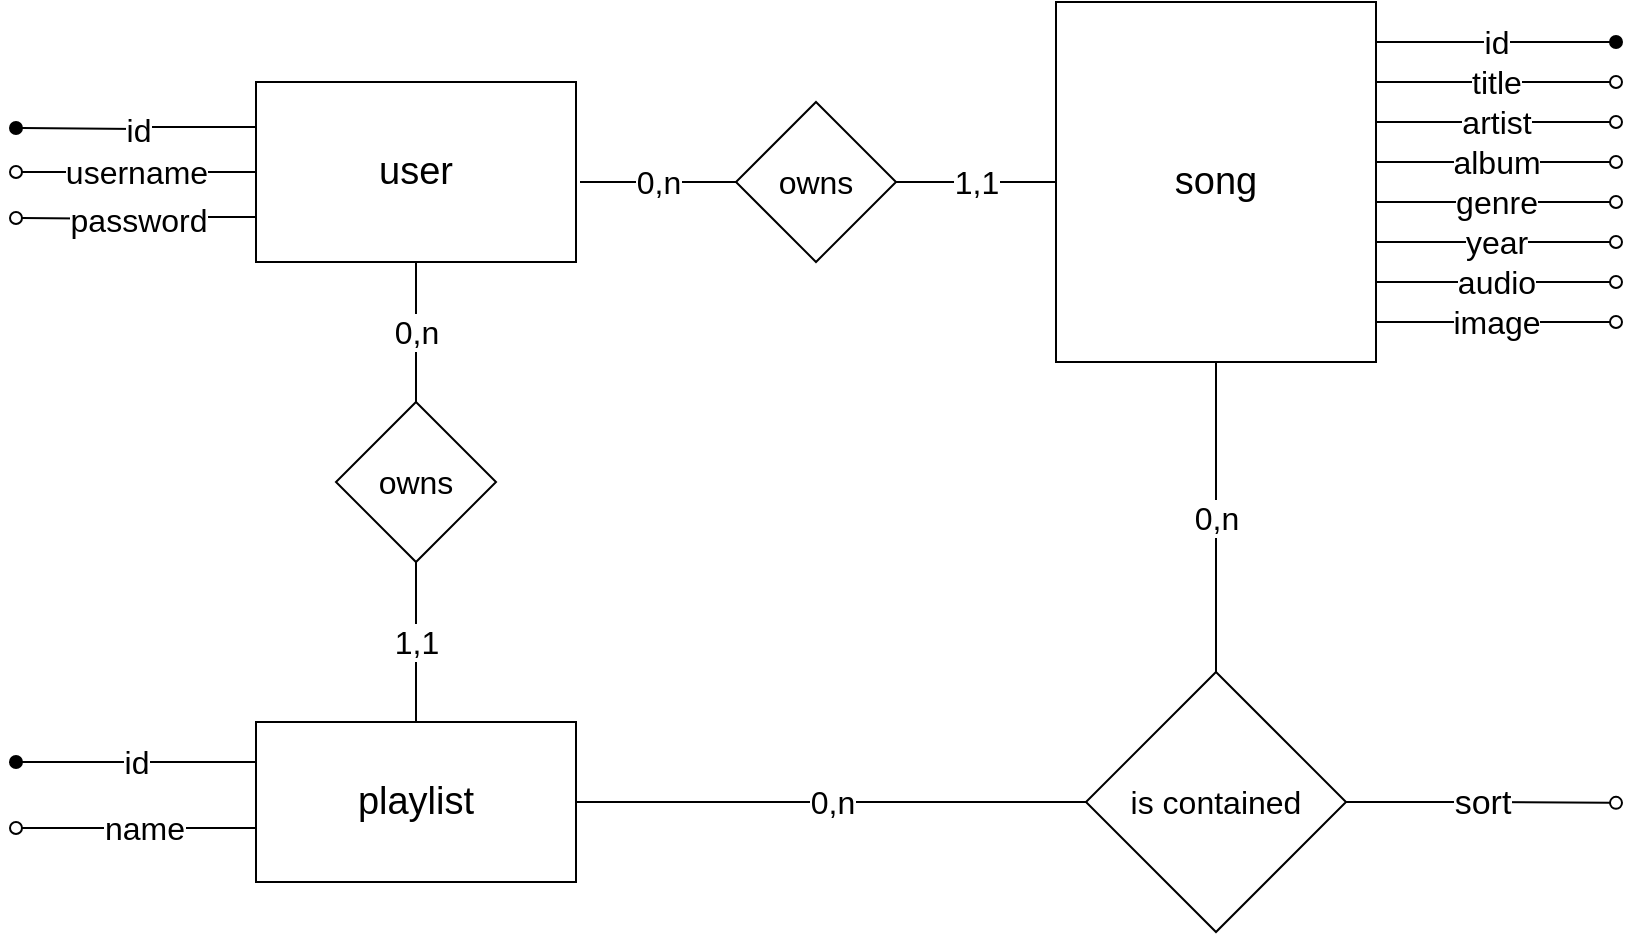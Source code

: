 <mxfile version="12.4.2" type="device" pages="1"><diagram id="0-s3UQMwOivB7GLm5u92" name="Page-1"><mxGraphModel dx="1507" dy="1161" grid="1" gridSize="10" guides="1" tooltips="1" connect="1" arrows="1" fold="1" page="1" pageScale="1" pageWidth="850" pageHeight="1100" math="0" shadow="0"><root><mxCell id="0"/><mxCell id="1" parent="0"/><mxCell id="3YgoCuZvVRt76tJZdDE8-7" value="id" style="edgeStyle=orthogonalEdgeStyle;rounded=0;orthogonalLoop=1;jettySize=auto;html=1;exitX=0;exitY=0.25;exitDx=0;exitDy=0;endArrow=oval;endFill=1;fontSize=16;" parent="1" source="3YgoCuZvVRt76tJZdDE8-1" edge="1"><mxGeometry relative="1" as="geometry"><mxPoint y="103" as="targetPoint"/></mxGeometry></mxCell><mxCell id="3YgoCuZvVRt76tJZdDE8-8" value="username" style="edgeStyle=orthogonalEdgeStyle;rounded=0;orthogonalLoop=1;jettySize=auto;html=1;exitX=0;exitY=0.5;exitDx=0;exitDy=0;endArrow=oval;endFill=0;fontSize=16;" parent="1" source="3YgoCuZvVRt76tJZdDE8-1" edge="1"><mxGeometry relative="1" as="geometry"><mxPoint y="125" as="targetPoint"/></mxGeometry></mxCell><mxCell id="3YgoCuZvVRt76tJZdDE8-9" value="password" style="edgeStyle=orthogonalEdgeStyle;rounded=0;orthogonalLoop=1;jettySize=auto;html=1;exitX=0;exitY=0.75;exitDx=0;exitDy=0;endArrow=oval;endFill=0;fontSize=16;" parent="1" source="3YgoCuZvVRt76tJZdDE8-1" edge="1"><mxGeometry relative="1" as="geometry"><mxPoint y="148" as="targetPoint"/></mxGeometry></mxCell><mxCell id="3YgoCuZvVRt76tJZdDE8-1" value="user" style="rounded=0;whiteSpace=wrap;html=1;fontSize=19;" parent="1" vertex="1"><mxGeometry x="120" y="80" width="160" height="90" as="geometry"/></mxCell><mxCell id="3YgoCuZvVRt76tJZdDE8-3" value="song" style="rounded=0;whiteSpace=wrap;html=1;fontSize=19;" parent="1" vertex="1"><mxGeometry x="520" y="40" width="160" height="180" as="geometry"/></mxCell><mxCell id="3YgoCuZvVRt76tJZdDE8-10" value="id" style="edgeStyle=orthogonalEdgeStyle;rounded=0;orthogonalLoop=1;jettySize=auto;html=1;exitX=0;exitY=0.25;exitDx=0;exitDy=0;endArrow=oval;endFill=1;fontSize=16;" parent="1" source="3YgoCuZvVRt76tJZdDE8-5" edge="1"><mxGeometry relative="1" as="geometry"><mxPoint y="420" as="targetPoint"/><Array as="points"><mxPoint x="120" y="420"/></Array></mxGeometry></mxCell><mxCell id="3YgoCuZvVRt76tJZdDE8-11" value="name" style="edgeStyle=orthogonalEdgeStyle;rounded=0;orthogonalLoop=1;jettySize=auto;html=1;exitX=0;exitY=0.75;exitDx=0;exitDy=0;endArrow=oval;endFill=0;fontSize=16;" parent="1" source="3YgoCuZvVRt76tJZdDE8-5" edge="1"><mxGeometry relative="1" as="geometry"><mxPoint y="453" as="targetPoint"/><Array as="points"><mxPoint x="60" y="453"/><mxPoint y="453"/></Array></mxGeometry></mxCell><mxCell id="3YgoCuZvVRt76tJZdDE8-5" value="playlist" style="rounded=0;whiteSpace=wrap;html=1;fontSize=19;" parent="1" vertex="1"><mxGeometry x="120" y="400" width="160" height="80" as="geometry"/></mxCell><mxCell id="3YgoCuZvVRt76tJZdDE8-14" value="id" style="edgeStyle=orthogonalEdgeStyle;rounded=0;orthogonalLoop=1;jettySize=auto;html=1;exitX=1;exitY=0.25;exitDx=0;exitDy=0;endArrow=oval;endFill=1;fontSize=16;" parent="1" edge="1"><mxGeometry relative="1" as="geometry"><mxPoint x="800" y="60" as="targetPoint"/><mxPoint x="680" y="60" as="sourcePoint"/></mxGeometry></mxCell><mxCell id="3YgoCuZvVRt76tJZdDE8-15" value="artist" style="edgeStyle=orthogonalEdgeStyle;rounded=0;orthogonalLoop=1;jettySize=auto;html=1;exitX=1;exitY=0.25;exitDx=0;exitDy=0;endArrow=oval;endFill=0;fontSize=16;" parent="1" edge="1"><mxGeometry relative="1" as="geometry"><mxPoint x="800" y="100" as="targetPoint"/><mxPoint x="680" y="100" as="sourcePoint"/></mxGeometry></mxCell><mxCell id="3YgoCuZvVRt76tJZdDE8-16" value="album" style="edgeStyle=orthogonalEdgeStyle;rounded=0;orthogonalLoop=1;jettySize=auto;html=1;exitX=1;exitY=0.25;exitDx=0;exitDy=0;endArrow=oval;endFill=0;fontSize=16;" parent="1" edge="1"><mxGeometry relative="1" as="geometry"><mxPoint x="800" y="120" as="targetPoint"/><mxPoint x="680" y="120" as="sourcePoint"/></mxGeometry></mxCell><mxCell id="3YgoCuZvVRt76tJZdDE8-17" value="title" style="edgeStyle=orthogonalEdgeStyle;rounded=0;orthogonalLoop=1;jettySize=auto;html=1;exitX=1;exitY=0.25;exitDx=0;exitDy=0;endArrow=oval;endFill=0;fontSize=16;" parent="1" edge="1"><mxGeometry relative="1" as="geometry"><mxPoint x="800" y="80" as="targetPoint"/><mxPoint x="680" y="80" as="sourcePoint"/></mxGeometry></mxCell><mxCell id="3YgoCuZvVRt76tJZdDE8-18" value="genre" style="edgeStyle=orthogonalEdgeStyle;rounded=0;orthogonalLoop=1;jettySize=auto;html=1;exitX=1;exitY=0.25;exitDx=0;exitDy=0;endArrow=oval;endFill=0;fontSize=16;" parent="1" edge="1"><mxGeometry relative="1" as="geometry"><mxPoint x="800" y="140" as="targetPoint"/><mxPoint x="680" y="140" as="sourcePoint"/></mxGeometry></mxCell><mxCell id="3YgoCuZvVRt76tJZdDE8-19" value="year" style="edgeStyle=orthogonalEdgeStyle;rounded=0;orthogonalLoop=1;jettySize=auto;html=1;exitX=1;exitY=0.25;exitDx=0;exitDy=0;endArrow=oval;endFill=0;fontSize=16;" parent="1" edge="1"><mxGeometry relative="1" as="geometry"><mxPoint x="800" y="160" as="targetPoint"/><mxPoint x="680" y="160" as="sourcePoint"/></mxGeometry></mxCell><mxCell id="3YgoCuZvVRt76tJZdDE8-20" value="audio" style="edgeStyle=orthogonalEdgeStyle;rounded=0;orthogonalLoop=1;jettySize=auto;html=1;exitX=1;exitY=0.25;exitDx=0;exitDy=0;endArrow=oval;endFill=0;fontSize=16;" parent="1" edge="1"><mxGeometry relative="1" as="geometry"><mxPoint x="800" y="180" as="targetPoint"/><mxPoint x="680" y="180" as="sourcePoint"/></mxGeometry></mxCell><mxCell id="3YgoCuZvVRt76tJZdDE8-21" value="image" style="edgeStyle=orthogonalEdgeStyle;rounded=0;orthogonalLoop=1;jettySize=auto;html=1;exitX=1;exitY=0.25;exitDx=0;exitDy=0;endArrow=oval;endFill=0;fontSize=16;" parent="1" edge="1"><mxGeometry relative="1" as="geometry"><mxPoint x="800" y="200" as="targetPoint"/><mxPoint x="680" y="200" as="sourcePoint"/></mxGeometry></mxCell><mxCell id="3YgoCuZvVRt76tJZdDE8-25" value="0,n" style="edgeStyle=orthogonalEdgeStyle;rounded=0;orthogonalLoop=1;jettySize=auto;html=1;exitX=0;exitY=0.5;exitDx=0;exitDy=0;endArrow=none;endFill=0;fontSize=16;" parent="1" source="3YgoCuZvVRt76tJZdDE8-22" edge="1"><mxGeometry relative="1" as="geometry"><mxPoint x="282" y="130" as="targetPoint"/></mxGeometry></mxCell><mxCell id="3YgoCuZvVRt76tJZdDE8-26" value="1,1" style="edgeStyle=orthogonalEdgeStyle;rounded=0;orthogonalLoop=1;jettySize=auto;html=1;exitX=1;exitY=0.5;exitDx=0;exitDy=0;entryX=0;entryY=0.5;entryDx=0;entryDy=0;endArrow=none;endFill=0;fontSize=16;" parent="1" source="3YgoCuZvVRt76tJZdDE8-22" target="3YgoCuZvVRt76tJZdDE8-3" edge="1"><mxGeometry relative="1" as="geometry"/></mxCell><mxCell id="3YgoCuZvVRt76tJZdDE8-22" value="owns" style="rhombus;whiteSpace=wrap;html=1;fontSize=16;" parent="1" vertex="1"><mxGeometry x="360" y="90" width="80" height="80" as="geometry"/></mxCell><mxCell id="3YgoCuZvVRt76tJZdDE8-28" value="0,n" style="edgeStyle=orthogonalEdgeStyle;rounded=0;orthogonalLoop=1;jettySize=auto;html=1;exitX=0.5;exitY=0;exitDx=0;exitDy=0;entryX=0.5;entryY=1;entryDx=0;entryDy=0;endArrow=none;endFill=0;fontSize=16;" parent="1" source="3YgoCuZvVRt76tJZdDE8-27" target="3YgoCuZvVRt76tJZdDE8-1" edge="1"><mxGeometry relative="1" as="geometry"/></mxCell><mxCell id="3YgoCuZvVRt76tJZdDE8-29" value="1,1" style="edgeStyle=orthogonalEdgeStyle;rounded=0;orthogonalLoop=1;jettySize=auto;html=1;exitX=0.5;exitY=1;exitDx=0;exitDy=0;endArrow=none;endFill=0;fontSize=16;" parent="1" source="3YgoCuZvVRt76tJZdDE8-27" target="3YgoCuZvVRt76tJZdDE8-5" edge="1"><mxGeometry relative="1" as="geometry"/></mxCell><mxCell id="3YgoCuZvVRt76tJZdDE8-27" value="owns" style="rhombus;whiteSpace=wrap;html=1;fontSize=16;" parent="1" vertex="1"><mxGeometry x="160" y="240" width="80" height="80" as="geometry"/></mxCell><mxCell id="3YgoCuZvVRt76tJZdDE8-31" value="0,n" style="edgeStyle=orthogonalEdgeStyle;rounded=0;orthogonalLoop=1;jettySize=auto;html=1;exitX=0;exitY=0.5;exitDx=0;exitDy=0;endArrow=none;endFill=0;fontSize=16;" parent="1" source="3YgoCuZvVRt76tJZdDE8-30" target="3YgoCuZvVRt76tJZdDE8-5" edge="1"><mxGeometry relative="1" as="geometry"><mxPoint x="390" y="470" as="targetPoint"/></mxGeometry></mxCell><mxCell id="3YgoCuZvVRt76tJZdDE8-32" value="0,n" style="edgeStyle=orthogonalEdgeStyle;rounded=0;orthogonalLoop=1;jettySize=auto;html=1;exitX=0.5;exitY=0;exitDx=0;exitDy=0;entryX=0.5;entryY=1;entryDx=0;entryDy=0;endArrow=none;endFill=0;fontSize=16;" parent="1" source="3YgoCuZvVRt76tJZdDE8-30" target="3YgoCuZvVRt76tJZdDE8-3" edge="1"><mxGeometry relative="1" as="geometry"/></mxCell><mxCell id="QR8UlS6ksW8FkMjccktd-1" value="sort" style="edgeStyle=orthogonalEdgeStyle;rounded=0;orthogonalLoop=1;jettySize=auto;html=1;exitX=1;exitY=0.5;exitDx=0;exitDy=0;endArrow=oval;endFill=0;fontSize=17;" edge="1" parent="1" source="3YgoCuZvVRt76tJZdDE8-30"><mxGeometry relative="1" as="geometry"><mxPoint x="800" y="440.429" as="targetPoint"/></mxGeometry></mxCell><mxCell id="3YgoCuZvVRt76tJZdDE8-30" value="is contained" style="rhombus;whiteSpace=wrap;html=1;fontSize=16;" parent="1" vertex="1"><mxGeometry x="535" y="375" width="130" height="130" as="geometry"/></mxCell></root></mxGraphModel></diagram></mxfile>